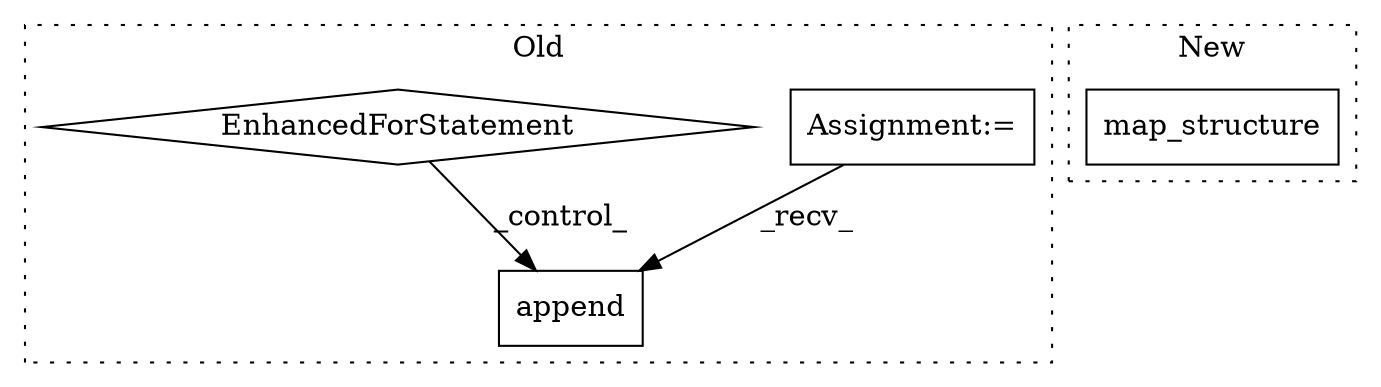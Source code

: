 digraph G {
subgraph cluster0 {
1 [label="append" a="32" s="8871,8879" l="7,1" shape="box"];
3 [label="Assignment:=" a="7" s="8377" l="1" shape="box"];
4 [label="EnhancedForStatement" a="70" s="8696,8831" l="87,2" shape="diamond"];
label = "Old";
style="dotted";
}
subgraph cluster1 {
2 [label="map_structure" a="32" s="8722,8785" l="14,1" shape="box"];
label = "New";
style="dotted";
}
3 -> 1 [label="_recv_"];
4 -> 1 [label="_control_"];
}